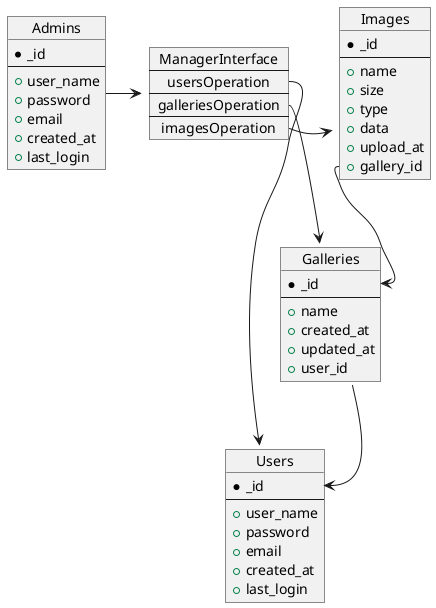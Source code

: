 @startuml

object "Admins" as admins {
  *_id
  --
  + user_name
  + password
  + email
  + created_at
  + last_login
}

object "Users" as users {
  *_id
  --
  + user_name
  + password
  + email
  + created_at
  + last_login
}

object "Galleries" as galleries {
  *_id
  --
  + name
  + created_at
  + updated_at
  + user_id
}

object "Images" as images {
  *_id
  --
  + name
  + size
  + type
  + data
  + upload_at
  + gallery_id
}

map ManagerInterface{
    usersOperation *-> users
    galleriesOperation *-> galleries
    imagesOperation *-> images
}

admins -> ManagerInterface
images::gallery_id --> galleries::_id
galleries::_user_id --> users::_id

@enduml
